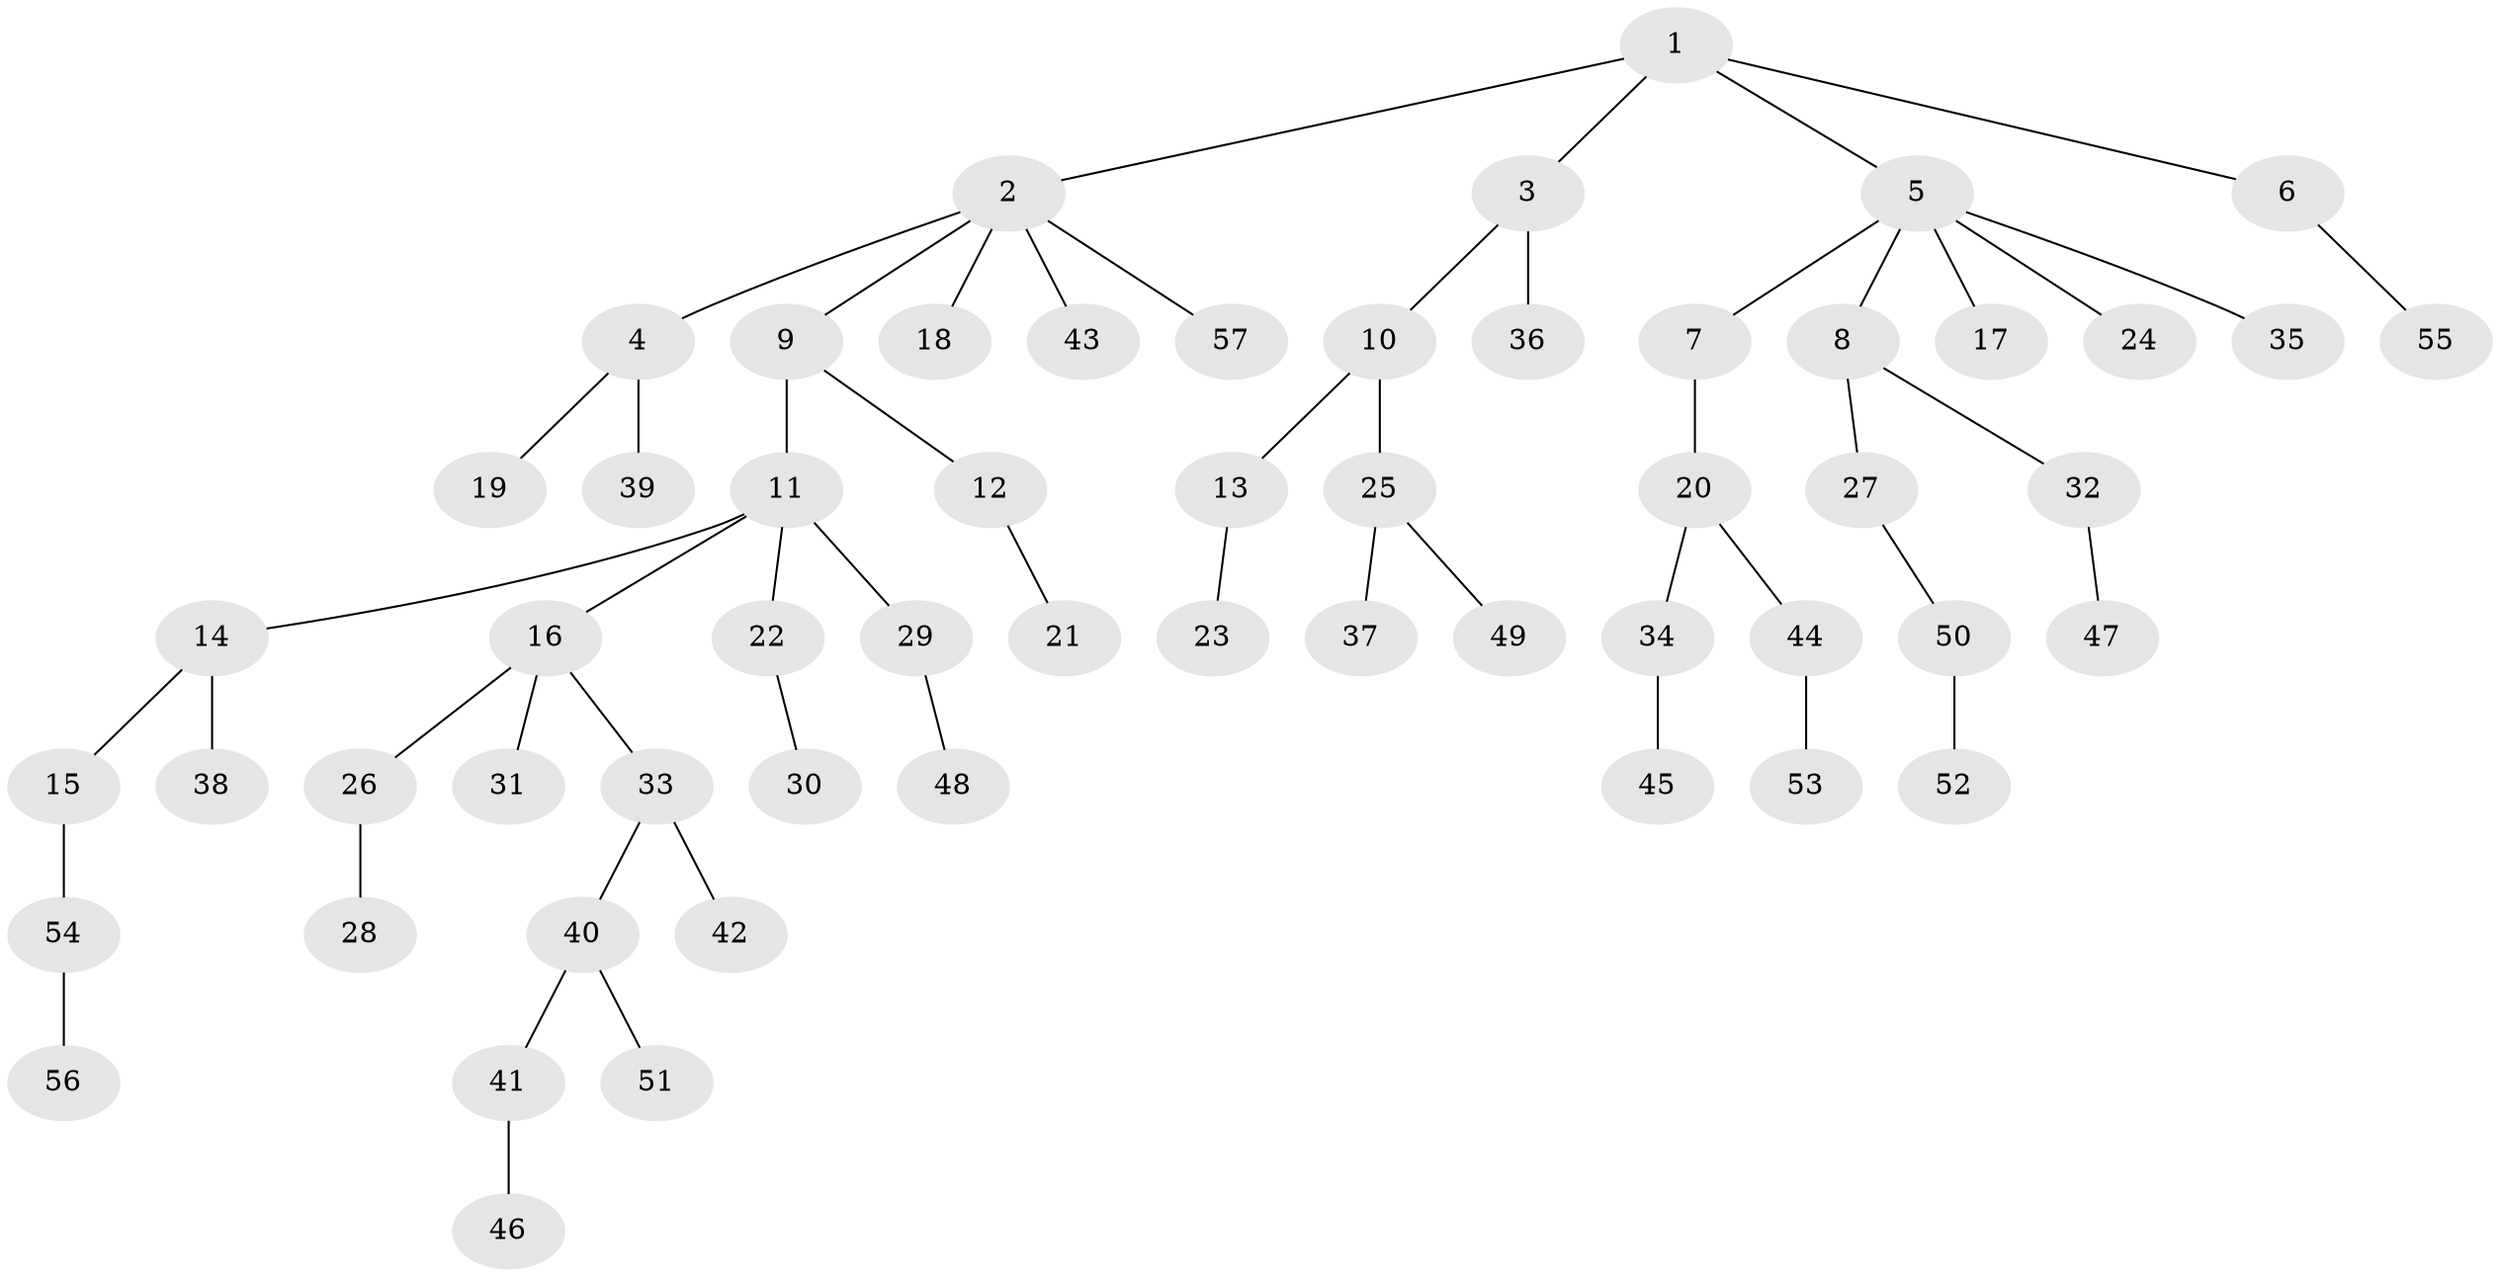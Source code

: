 // Generated by graph-tools (version 1.1) at 2025/53/03/09/25 04:53:11]
// undirected, 57 vertices, 56 edges
graph export_dot {
graph [start="1"]
  node [color=gray90,style=filled];
  1;
  2;
  3;
  4;
  5;
  6;
  7;
  8;
  9;
  10;
  11;
  12;
  13;
  14;
  15;
  16;
  17;
  18;
  19;
  20;
  21;
  22;
  23;
  24;
  25;
  26;
  27;
  28;
  29;
  30;
  31;
  32;
  33;
  34;
  35;
  36;
  37;
  38;
  39;
  40;
  41;
  42;
  43;
  44;
  45;
  46;
  47;
  48;
  49;
  50;
  51;
  52;
  53;
  54;
  55;
  56;
  57;
  1 -- 2;
  1 -- 3;
  1 -- 5;
  1 -- 6;
  2 -- 4;
  2 -- 9;
  2 -- 18;
  2 -- 43;
  2 -- 57;
  3 -- 10;
  3 -- 36;
  4 -- 19;
  4 -- 39;
  5 -- 7;
  5 -- 8;
  5 -- 17;
  5 -- 24;
  5 -- 35;
  6 -- 55;
  7 -- 20;
  8 -- 27;
  8 -- 32;
  9 -- 11;
  9 -- 12;
  10 -- 13;
  10 -- 25;
  11 -- 14;
  11 -- 16;
  11 -- 22;
  11 -- 29;
  12 -- 21;
  13 -- 23;
  14 -- 15;
  14 -- 38;
  15 -- 54;
  16 -- 26;
  16 -- 31;
  16 -- 33;
  20 -- 34;
  20 -- 44;
  22 -- 30;
  25 -- 37;
  25 -- 49;
  26 -- 28;
  27 -- 50;
  29 -- 48;
  32 -- 47;
  33 -- 40;
  33 -- 42;
  34 -- 45;
  40 -- 41;
  40 -- 51;
  41 -- 46;
  44 -- 53;
  50 -- 52;
  54 -- 56;
}
